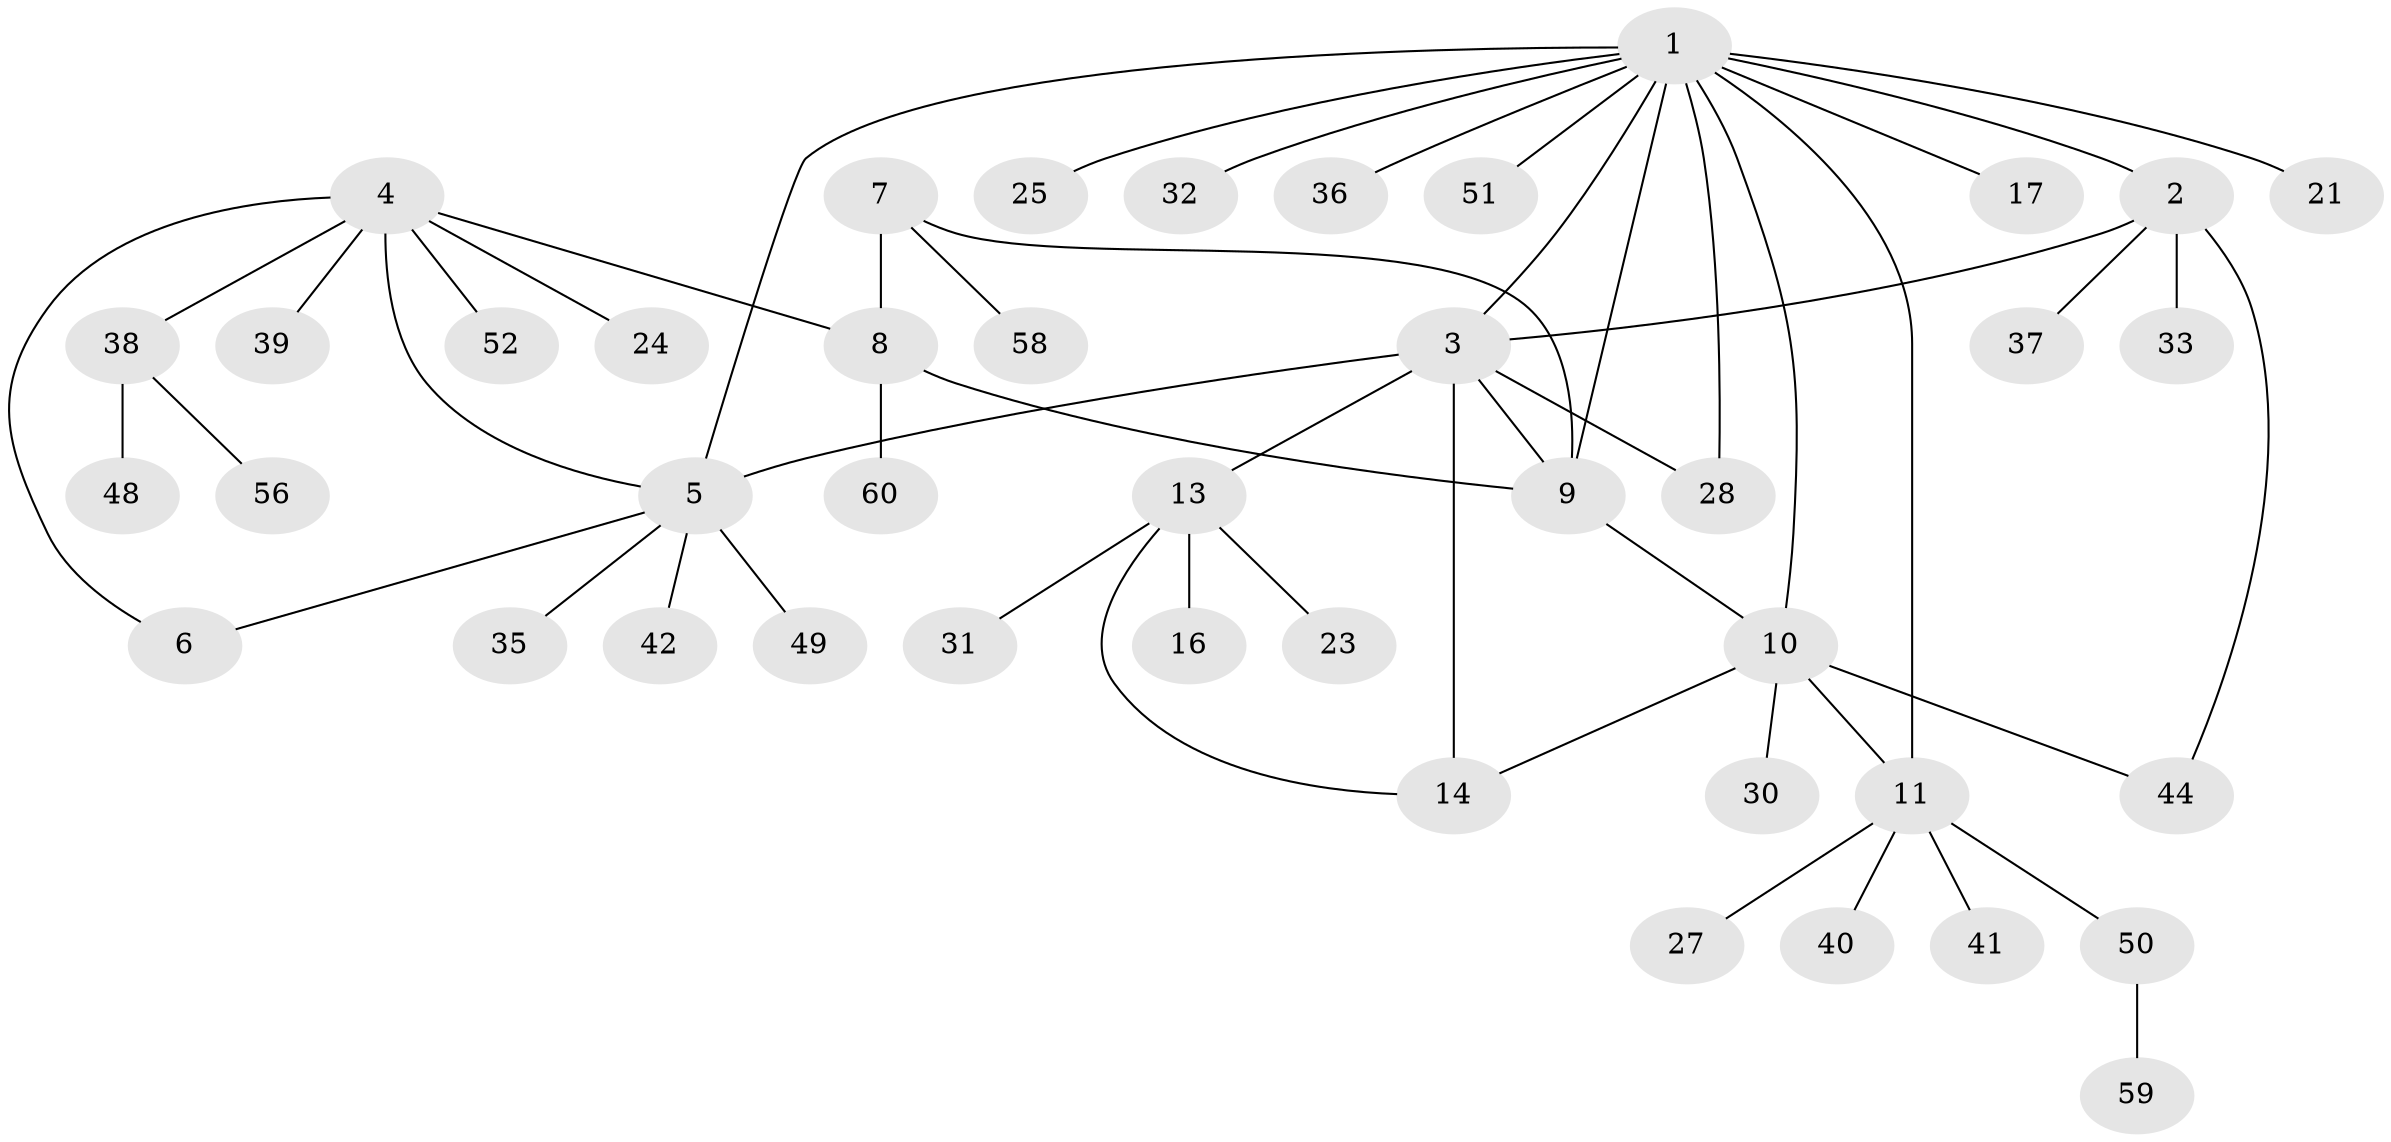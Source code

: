 // Generated by graph-tools (version 1.1) at 2025/52/02/27/25 19:52:21]
// undirected, 43 vertices, 54 edges
graph export_dot {
graph [start="1"]
  node [color=gray90,style=filled];
  1 [super="+12"];
  2 [super="+47"];
  3 [super="+15"];
  4 [super="+45"];
  5 [super="+19"];
  6 [super="+55"];
  7 [super="+54"];
  8 [super="+34"];
  9 [super="+43"];
  10 [super="+26"];
  11 [super="+20"];
  13 [super="+22"];
  14;
  16;
  17 [super="+18"];
  21;
  23;
  24;
  25;
  27;
  28 [super="+29"];
  30;
  31;
  32;
  33;
  35 [super="+46"];
  36;
  37;
  38 [super="+53"];
  39;
  40;
  41;
  42;
  44;
  48;
  49;
  50 [super="+57"];
  51;
  52;
  56;
  58;
  59;
  60;
  1 -- 2;
  1 -- 3;
  1 -- 9;
  1 -- 17;
  1 -- 25;
  1 -- 36;
  1 -- 51;
  1 -- 32;
  1 -- 5;
  1 -- 21;
  1 -- 10;
  1 -- 11;
  1 -- 28;
  2 -- 3;
  2 -- 33;
  2 -- 37;
  2 -- 44;
  3 -- 5 [weight=2];
  3 -- 9;
  3 -- 28;
  3 -- 13;
  3 -- 14;
  4 -- 5;
  4 -- 6;
  4 -- 8;
  4 -- 24;
  4 -- 38;
  4 -- 39;
  4 -- 52;
  5 -- 6;
  5 -- 42;
  5 -- 49;
  5 -- 35;
  7 -- 8;
  7 -- 9;
  7 -- 58;
  8 -- 9;
  8 -- 60;
  9 -- 10;
  10 -- 11;
  10 -- 14;
  10 -- 30;
  10 -- 44;
  11 -- 40;
  11 -- 41;
  11 -- 27;
  11 -- 50;
  13 -- 14;
  13 -- 16;
  13 -- 23;
  13 -- 31;
  38 -- 48;
  38 -- 56;
  50 -- 59;
}
